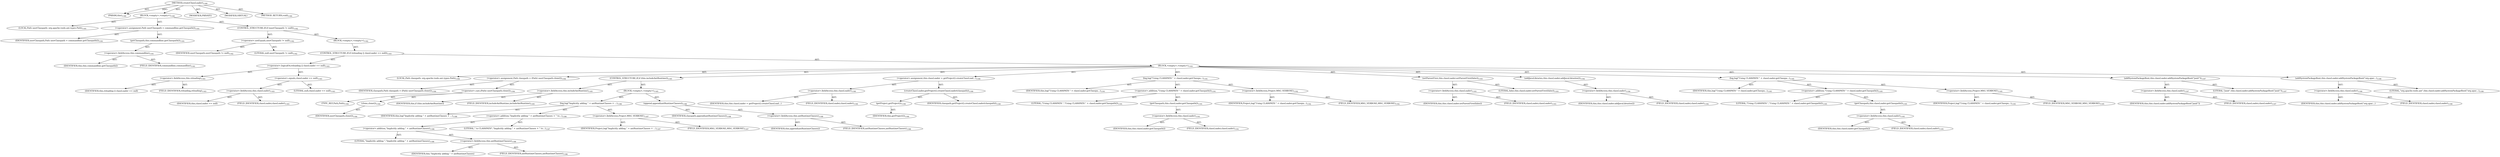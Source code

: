 digraph "createClassLoader" {  
"111669149747" [label = <(METHOD,createClassLoader)<SUB>1180</SUB>> ]
"115964117017" [label = <(PARAM,this)<SUB>1180</SUB>> ]
"25769803916" [label = <(BLOCK,&lt;empty&gt;,&lt;empty&gt;)<SUB>1180</SUB>> ]
"94489280589" [label = <(LOCAL,Path userClasspath: org.apache.tools.ant.types.Path)<SUB>1181</SUB>> ]
"30064771775" [label = <(&lt;operator&gt;.assignment,Path userClasspath = commandline.getClasspath())<SUB>1181</SUB>> ]
"68719477343" [label = <(IDENTIFIER,userClasspath,Path userClasspath = commandline.getClasspath())<SUB>1181</SUB>> ]
"30064771776" [label = <(getClasspath,this.commandline.getClasspath())<SUB>1181</SUB>> ]
"30064771777" [label = <(&lt;operator&gt;.fieldAccess,this.commandline)<SUB>1181</SUB>> ]
"68719477344" [label = <(IDENTIFIER,this,this.commandline.getClasspath())> ]
"55834574986" [label = <(FIELD_IDENTIFIER,commandline,commandline)<SUB>1181</SUB>> ]
"47244640335" [label = <(CONTROL_STRUCTURE,IF,if (userClasspath != null))<SUB>1182</SUB>> ]
"30064771778" [label = <(&lt;operator&gt;.notEquals,userClasspath != null)<SUB>1182</SUB>> ]
"68719477345" [label = <(IDENTIFIER,userClasspath,userClasspath != null)<SUB>1182</SUB>> ]
"90194313340" [label = <(LITERAL,null,userClasspath != null)<SUB>1182</SUB>> ]
"25769803917" [label = <(BLOCK,&lt;empty&gt;,&lt;empty&gt;)<SUB>1182</SUB>> ]
"47244640336" [label = <(CONTROL_STRUCTURE,IF,if (reloading || classLoader == null))<SUB>1183</SUB>> ]
"30064771779" [label = <(&lt;operator&gt;.logicalOr,reloading || classLoader == null)<SUB>1183</SUB>> ]
"30064771780" [label = <(&lt;operator&gt;.fieldAccess,this.reloading)<SUB>1183</SUB>> ]
"68719477346" [label = <(IDENTIFIER,this,reloading || classLoader == null)> ]
"55834574987" [label = <(FIELD_IDENTIFIER,reloading,reloading)<SUB>1183</SUB>> ]
"30064771781" [label = <(&lt;operator&gt;.equals,classLoader == null)<SUB>1183</SUB>> ]
"30064771782" [label = <(&lt;operator&gt;.fieldAccess,this.classLoader)<SUB>1183</SUB>> ]
"68719477347" [label = <(IDENTIFIER,this,classLoader == null)> ]
"55834574988" [label = <(FIELD_IDENTIFIER,classLoader,classLoader)<SUB>1183</SUB>> ]
"90194313341" [label = <(LITERAL,null,classLoader == null)<SUB>1183</SUB>> ]
"25769803918" [label = <(BLOCK,&lt;empty&gt;,&lt;empty&gt;)<SUB>1183</SUB>> ]
"94489280590" [label = <(LOCAL,Path classpath: org.apache.tools.ant.types.Path)<SUB>1184</SUB>> ]
"30064771783" [label = <(&lt;operator&gt;.assignment,Path classpath = (Path) userClasspath.clone())<SUB>1184</SUB>> ]
"68719477348" [label = <(IDENTIFIER,classpath,Path classpath = (Path) userClasspath.clone())<SUB>1184</SUB>> ]
"30064771784" [label = <(&lt;operator&gt;.cast,(Path) userClasspath.clone())<SUB>1184</SUB>> ]
"180388626446" [label = <(TYPE_REF,Path,Path)<SUB>1184</SUB>> ]
"30064771785" [label = <(clone,clone())<SUB>1184</SUB>> ]
"68719477349" [label = <(IDENTIFIER,userClasspath,clone())<SUB>1184</SUB>> ]
"47244640337" [label = <(CONTROL_STRUCTURE,IF,if (this.includeAntRuntime))<SUB>1185</SUB>> ]
"30064771786" [label = <(&lt;operator&gt;.fieldAccess,this.includeAntRuntime)<SUB>1185</SUB>> ]
"68719477350" [label = <(IDENTIFIER,this,if (this.includeAntRuntime))> ]
"55834574989" [label = <(FIELD_IDENTIFIER,includeAntRuntime,includeAntRuntime)<SUB>1185</SUB>> ]
"25769803919" [label = <(BLOCK,&lt;empty&gt;,&lt;empty&gt;)<SUB>1185</SUB>> ]
"30064771787" [label = <(log,log(&quot;Implicitly adding &quot; + antRuntimeClasses + ...)<SUB>1186</SUB>> ]
"68719476809" [label = <(IDENTIFIER,this,log(&quot;Implicitly adding &quot; + antRuntimeClasses + ...)<SUB>1186</SUB>> ]
"30064771788" [label = <(&lt;operator&gt;.addition,&quot;Implicitly adding &quot; + antRuntimeClasses + &quot; to...)<SUB>1186</SUB>> ]
"30064771789" [label = <(&lt;operator&gt;.addition,&quot;Implicitly adding &quot; + antRuntimeClasses)<SUB>1186</SUB>> ]
"90194313342" [label = <(LITERAL,&quot;Implicitly adding &quot;,&quot;Implicitly adding &quot; + antRuntimeClasses)<SUB>1186</SUB>> ]
"30064771790" [label = <(&lt;operator&gt;.fieldAccess,this.antRuntimeClasses)<SUB>1186</SUB>> ]
"68719477351" [label = <(IDENTIFIER,this,&quot;Implicitly adding &quot; + antRuntimeClasses)> ]
"55834574990" [label = <(FIELD_IDENTIFIER,antRuntimeClasses,antRuntimeClasses)<SUB>1186</SUB>> ]
"90194313343" [label = <(LITERAL,&quot; to CLASSPATH&quot;,&quot;Implicitly adding &quot; + antRuntimeClasses + &quot; to...)<SUB>1187</SUB>> ]
"30064771791" [label = <(&lt;operator&gt;.fieldAccess,Project.MSG_VERBOSE)<SUB>1187</SUB>> ]
"68719477352" [label = <(IDENTIFIER,Project,log(&quot;Implicitly adding &quot; + antRuntimeClasses + ...)<SUB>1187</SUB>> ]
"55834574991" [label = <(FIELD_IDENTIFIER,MSG_VERBOSE,MSG_VERBOSE)<SUB>1187</SUB>> ]
"30064771792" [label = <(append,append(antRuntimeClasses))<SUB>1188</SUB>> ]
"68719477353" [label = <(IDENTIFIER,classpath,append(antRuntimeClasses))<SUB>1188</SUB>> ]
"30064771793" [label = <(&lt;operator&gt;.fieldAccess,this.antRuntimeClasses)<SUB>1188</SUB>> ]
"68719477354" [label = <(IDENTIFIER,this,append(antRuntimeClasses))> ]
"55834574992" [label = <(FIELD_IDENTIFIER,antRuntimeClasses,antRuntimeClasses)<SUB>1188</SUB>> ]
"30064771794" [label = <(&lt;operator&gt;.assignment,this.classLoader = getProject().createClassLoad...)<SUB>1190</SUB>> ]
"30064771795" [label = <(&lt;operator&gt;.fieldAccess,this.classLoader)<SUB>1190</SUB>> ]
"68719477355" [label = <(IDENTIFIER,this,this.classLoader = getProject().createClassLoad...)> ]
"55834574993" [label = <(FIELD_IDENTIFIER,classLoader,classLoader)<SUB>1190</SUB>> ]
"30064771796" [label = <(createClassLoader,getProject().createClassLoader(classpath))<SUB>1190</SUB>> ]
"30064771797" [label = <(getProject,getProject())<SUB>1190</SUB>> ]
"68719476810" [label = <(IDENTIFIER,this,getProject())<SUB>1190</SUB>> ]
"68719477356" [label = <(IDENTIFIER,classpath,getProject().createClassLoader(classpath))<SUB>1190</SUB>> ]
"30064771798" [label = <(log,log(&quot;Using CLASSPATH &quot; + classLoader.getClasspa...)<SUB>1191</SUB>> ]
"68719476811" [label = <(IDENTIFIER,this,log(&quot;Using CLASSPATH &quot; + classLoader.getClasspa...)<SUB>1191</SUB>> ]
"30064771799" [label = <(&lt;operator&gt;.addition,&quot;Using CLASSPATH &quot; + classLoader.getClasspath())<SUB>1191</SUB>> ]
"90194313344" [label = <(LITERAL,&quot;Using CLASSPATH &quot;,&quot;Using CLASSPATH &quot; + classLoader.getClasspath())<SUB>1191</SUB>> ]
"30064771800" [label = <(getClasspath,this.classLoader.getClasspath())<SUB>1191</SUB>> ]
"30064771801" [label = <(&lt;operator&gt;.fieldAccess,this.classLoader)<SUB>1191</SUB>> ]
"68719477357" [label = <(IDENTIFIER,this,this.classLoader.getClasspath())> ]
"55834574994" [label = <(FIELD_IDENTIFIER,classLoader,classLoader)<SUB>1191</SUB>> ]
"30064771802" [label = <(&lt;operator&gt;.fieldAccess,Project.MSG_VERBOSE)<SUB>1192</SUB>> ]
"68719477358" [label = <(IDENTIFIER,Project,log(&quot;Using CLASSPATH &quot; + classLoader.getClasspa...)<SUB>1192</SUB>> ]
"55834574995" [label = <(FIELD_IDENTIFIER,MSG_VERBOSE,MSG_VERBOSE)<SUB>1192</SUB>> ]
"30064771803" [label = <(setParentFirst,this.classLoader.setParentFirst(false))<SUB>1193</SUB>> ]
"30064771804" [label = <(&lt;operator&gt;.fieldAccess,this.classLoader)<SUB>1193</SUB>> ]
"68719477359" [label = <(IDENTIFIER,this,this.classLoader.setParentFirst(false))> ]
"55834574996" [label = <(FIELD_IDENTIFIER,classLoader,classLoader)<SUB>1193</SUB>> ]
"90194313345" [label = <(LITERAL,false,this.classLoader.setParentFirst(false))<SUB>1193</SUB>> ]
"30064771805" [label = <(addJavaLibraries,this.classLoader.addJavaLibraries())<SUB>1194</SUB>> ]
"30064771806" [label = <(&lt;operator&gt;.fieldAccess,this.classLoader)<SUB>1194</SUB>> ]
"68719477360" [label = <(IDENTIFIER,this,this.classLoader.addJavaLibraries())> ]
"55834574997" [label = <(FIELD_IDENTIFIER,classLoader,classLoader)<SUB>1194</SUB>> ]
"30064771807" [label = <(log,log(&quot;Using CLASSPATH &quot; + classLoader.getClasspa...)<SUB>1195</SUB>> ]
"68719476812" [label = <(IDENTIFIER,this,log(&quot;Using CLASSPATH &quot; + classLoader.getClasspa...)<SUB>1195</SUB>> ]
"30064771808" [label = <(&lt;operator&gt;.addition,&quot;Using CLASSPATH &quot; + classLoader.getClasspath())<SUB>1195</SUB>> ]
"90194313346" [label = <(LITERAL,&quot;Using CLASSPATH &quot;,&quot;Using CLASSPATH &quot; + classLoader.getClasspath())<SUB>1195</SUB>> ]
"30064771809" [label = <(getClasspath,this.classLoader.getClasspath())<SUB>1195</SUB>> ]
"30064771810" [label = <(&lt;operator&gt;.fieldAccess,this.classLoader)<SUB>1195</SUB>> ]
"68719477361" [label = <(IDENTIFIER,this,this.classLoader.getClasspath())> ]
"55834574998" [label = <(FIELD_IDENTIFIER,classLoader,classLoader)<SUB>1195</SUB>> ]
"30064771811" [label = <(&lt;operator&gt;.fieldAccess,Project.MSG_VERBOSE)<SUB>1195</SUB>> ]
"68719477362" [label = <(IDENTIFIER,Project,log(&quot;Using CLASSPATH &quot; + classLoader.getClasspa...)<SUB>1195</SUB>> ]
"55834574999" [label = <(FIELD_IDENTIFIER,MSG_VERBOSE,MSG_VERBOSE)<SUB>1195</SUB>> ]
"30064771812" [label = <(addSystemPackageRoot,this.classLoader.addSystemPackageRoot(&quot;junit&quot;))<SUB>1197</SUB>> ]
"30064771813" [label = <(&lt;operator&gt;.fieldAccess,this.classLoader)<SUB>1197</SUB>> ]
"68719477363" [label = <(IDENTIFIER,this,this.classLoader.addSystemPackageRoot(&quot;junit&quot;))> ]
"55834575000" [label = <(FIELD_IDENTIFIER,classLoader,classLoader)<SUB>1197</SUB>> ]
"90194313347" [label = <(LITERAL,&quot;junit&quot;,this.classLoader.addSystemPackageRoot(&quot;junit&quot;))<SUB>1197</SUB>> ]
"30064771814" [label = <(addSystemPackageRoot,this.classLoader.addSystemPackageRoot(&quot;org.apac...)<SUB>1199</SUB>> ]
"30064771815" [label = <(&lt;operator&gt;.fieldAccess,this.classLoader)<SUB>1199</SUB>> ]
"68719477364" [label = <(IDENTIFIER,this,this.classLoader.addSystemPackageRoot(&quot;org.apac...)> ]
"55834575001" [label = <(FIELD_IDENTIFIER,classLoader,classLoader)<SUB>1199</SUB>> ]
"90194313348" [label = <(LITERAL,&quot;org.apache.tools.ant&quot;,this.classLoader.addSystemPackageRoot(&quot;org.apac...)<SUB>1199</SUB>> ]
"133143986299" [label = <(MODIFIER,PRIVATE)> ]
"133143986300" [label = <(MODIFIER,VIRTUAL)> ]
"128849018931" [label = <(METHOD_RETURN,void)<SUB>1180</SUB>> ]
  "111669149747" -> "115964117017"  [ label = "AST: "] 
  "111669149747" -> "25769803916"  [ label = "AST: "] 
  "111669149747" -> "133143986299"  [ label = "AST: "] 
  "111669149747" -> "133143986300"  [ label = "AST: "] 
  "111669149747" -> "128849018931"  [ label = "AST: "] 
  "25769803916" -> "94489280589"  [ label = "AST: "] 
  "25769803916" -> "30064771775"  [ label = "AST: "] 
  "25769803916" -> "47244640335"  [ label = "AST: "] 
  "30064771775" -> "68719477343"  [ label = "AST: "] 
  "30064771775" -> "30064771776"  [ label = "AST: "] 
  "30064771776" -> "30064771777"  [ label = "AST: "] 
  "30064771777" -> "68719477344"  [ label = "AST: "] 
  "30064771777" -> "55834574986"  [ label = "AST: "] 
  "47244640335" -> "30064771778"  [ label = "AST: "] 
  "47244640335" -> "25769803917"  [ label = "AST: "] 
  "30064771778" -> "68719477345"  [ label = "AST: "] 
  "30064771778" -> "90194313340"  [ label = "AST: "] 
  "25769803917" -> "47244640336"  [ label = "AST: "] 
  "47244640336" -> "30064771779"  [ label = "AST: "] 
  "47244640336" -> "25769803918"  [ label = "AST: "] 
  "30064771779" -> "30064771780"  [ label = "AST: "] 
  "30064771779" -> "30064771781"  [ label = "AST: "] 
  "30064771780" -> "68719477346"  [ label = "AST: "] 
  "30064771780" -> "55834574987"  [ label = "AST: "] 
  "30064771781" -> "30064771782"  [ label = "AST: "] 
  "30064771781" -> "90194313341"  [ label = "AST: "] 
  "30064771782" -> "68719477347"  [ label = "AST: "] 
  "30064771782" -> "55834574988"  [ label = "AST: "] 
  "25769803918" -> "94489280590"  [ label = "AST: "] 
  "25769803918" -> "30064771783"  [ label = "AST: "] 
  "25769803918" -> "47244640337"  [ label = "AST: "] 
  "25769803918" -> "30064771794"  [ label = "AST: "] 
  "25769803918" -> "30064771798"  [ label = "AST: "] 
  "25769803918" -> "30064771803"  [ label = "AST: "] 
  "25769803918" -> "30064771805"  [ label = "AST: "] 
  "25769803918" -> "30064771807"  [ label = "AST: "] 
  "25769803918" -> "30064771812"  [ label = "AST: "] 
  "25769803918" -> "30064771814"  [ label = "AST: "] 
  "30064771783" -> "68719477348"  [ label = "AST: "] 
  "30064771783" -> "30064771784"  [ label = "AST: "] 
  "30064771784" -> "180388626446"  [ label = "AST: "] 
  "30064771784" -> "30064771785"  [ label = "AST: "] 
  "30064771785" -> "68719477349"  [ label = "AST: "] 
  "47244640337" -> "30064771786"  [ label = "AST: "] 
  "47244640337" -> "25769803919"  [ label = "AST: "] 
  "30064771786" -> "68719477350"  [ label = "AST: "] 
  "30064771786" -> "55834574989"  [ label = "AST: "] 
  "25769803919" -> "30064771787"  [ label = "AST: "] 
  "25769803919" -> "30064771792"  [ label = "AST: "] 
  "30064771787" -> "68719476809"  [ label = "AST: "] 
  "30064771787" -> "30064771788"  [ label = "AST: "] 
  "30064771787" -> "30064771791"  [ label = "AST: "] 
  "30064771788" -> "30064771789"  [ label = "AST: "] 
  "30064771788" -> "90194313343"  [ label = "AST: "] 
  "30064771789" -> "90194313342"  [ label = "AST: "] 
  "30064771789" -> "30064771790"  [ label = "AST: "] 
  "30064771790" -> "68719477351"  [ label = "AST: "] 
  "30064771790" -> "55834574990"  [ label = "AST: "] 
  "30064771791" -> "68719477352"  [ label = "AST: "] 
  "30064771791" -> "55834574991"  [ label = "AST: "] 
  "30064771792" -> "68719477353"  [ label = "AST: "] 
  "30064771792" -> "30064771793"  [ label = "AST: "] 
  "30064771793" -> "68719477354"  [ label = "AST: "] 
  "30064771793" -> "55834574992"  [ label = "AST: "] 
  "30064771794" -> "30064771795"  [ label = "AST: "] 
  "30064771794" -> "30064771796"  [ label = "AST: "] 
  "30064771795" -> "68719477355"  [ label = "AST: "] 
  "30064771795" -> "55834574993"  [ label = "AST: "] 
  "30064771796" -> "30064771797"  [ label = "AST: "] 
  "30064771796" -> "68719477356"  [ label = "AST: "] 
  "30064771797" -> "68719476810"  [ label = "AST: "] 
  "30064771798" -> "68719476811"  [ label = "AST: "] 
  "30064771798" -> "30064771799"  [ label = "AST: "] 
  "30064771798" -> "30064771802"  [ label = "AST: "] 
  "30064771799" -> "90194313344"  [ label = "AST: "] 
  "30064771799" -> "30064771800"  [ label = "AST: "] 
  "30064771800" -> "30064771801"  [ label = "AST: "] 
  "30064771801" -> "68719477357"  [ label = "AST: "] 
  "30064771801" -> "55834574994"  [ label = "AST: "] 
  "30064771802" -> "68719477358"  [ label = "AST: "] 
  "30064771802" -> "55834574995"  [ label = "AST: "] 
  "30064771803" -> "30064771804"  [ label = "AST: "] 
  "30064771803" -> "90194313345"  [ label = "AST: "] 
  "30064771804" -> "68719477359"  [ label = "AST: "] 
  "30064771804" -> "55834574996"  [ label = "AST: "] 
  "30064771805" -> "30064771806"  [ label = "AST: "] 
  "30064771806" -> "68719477360"  [ label = "AST: "] 
  "30064771806" -> "55834574997"  [ label = "AST: "] 
  "30064771807" -> "68719476812"  [ label = "AST: "] 
  "30064771807" -> "30064771808"  [ label = "AST: "] 
  "30064771807" -> "30064771811"  [ label = "AST: "] 
  "30064771808" -> "90194313346"  [ label = "AST: "] 
  "30064771808" -> "30064771809"  [ label = "AST: "] 
  "30064771809" -> "30064771810"  [ label = "AST: "] 
  "30064771810" -> "68719477361"  [ label = "AST: "] 
  "30064771810" -> "55834574998"  [ label = "AST: "] 
  "30064771811" -> "68719477362"  [ label = "AST: "] 
  "30064771811" -> "55834574999"  [ label = "AST: "] 
  "30064771812" -> "30064771813"  [ label = "AST: "] 
  "30064771812" -> "90194313347"  [ label = "AST: "] 
  "30064771813" -> "68719477363"  [ label = "AST: "] 
  "30064771813" -> "55834575000"  [ label = "AST: "] 
  "30064771814" -> "30064771815"  [ label = "AST: "] 
  "30064771814" -> "90194313348"  [ label = "AST: "] 
  "30064771815" -> "68719477364"  [ label = "AST: "] 
  "30064771815" -> "55834575001"  [ label = "AST: "] 
  "111669149747" -> "115964117017"  [ label = "DDG: "] 
}
